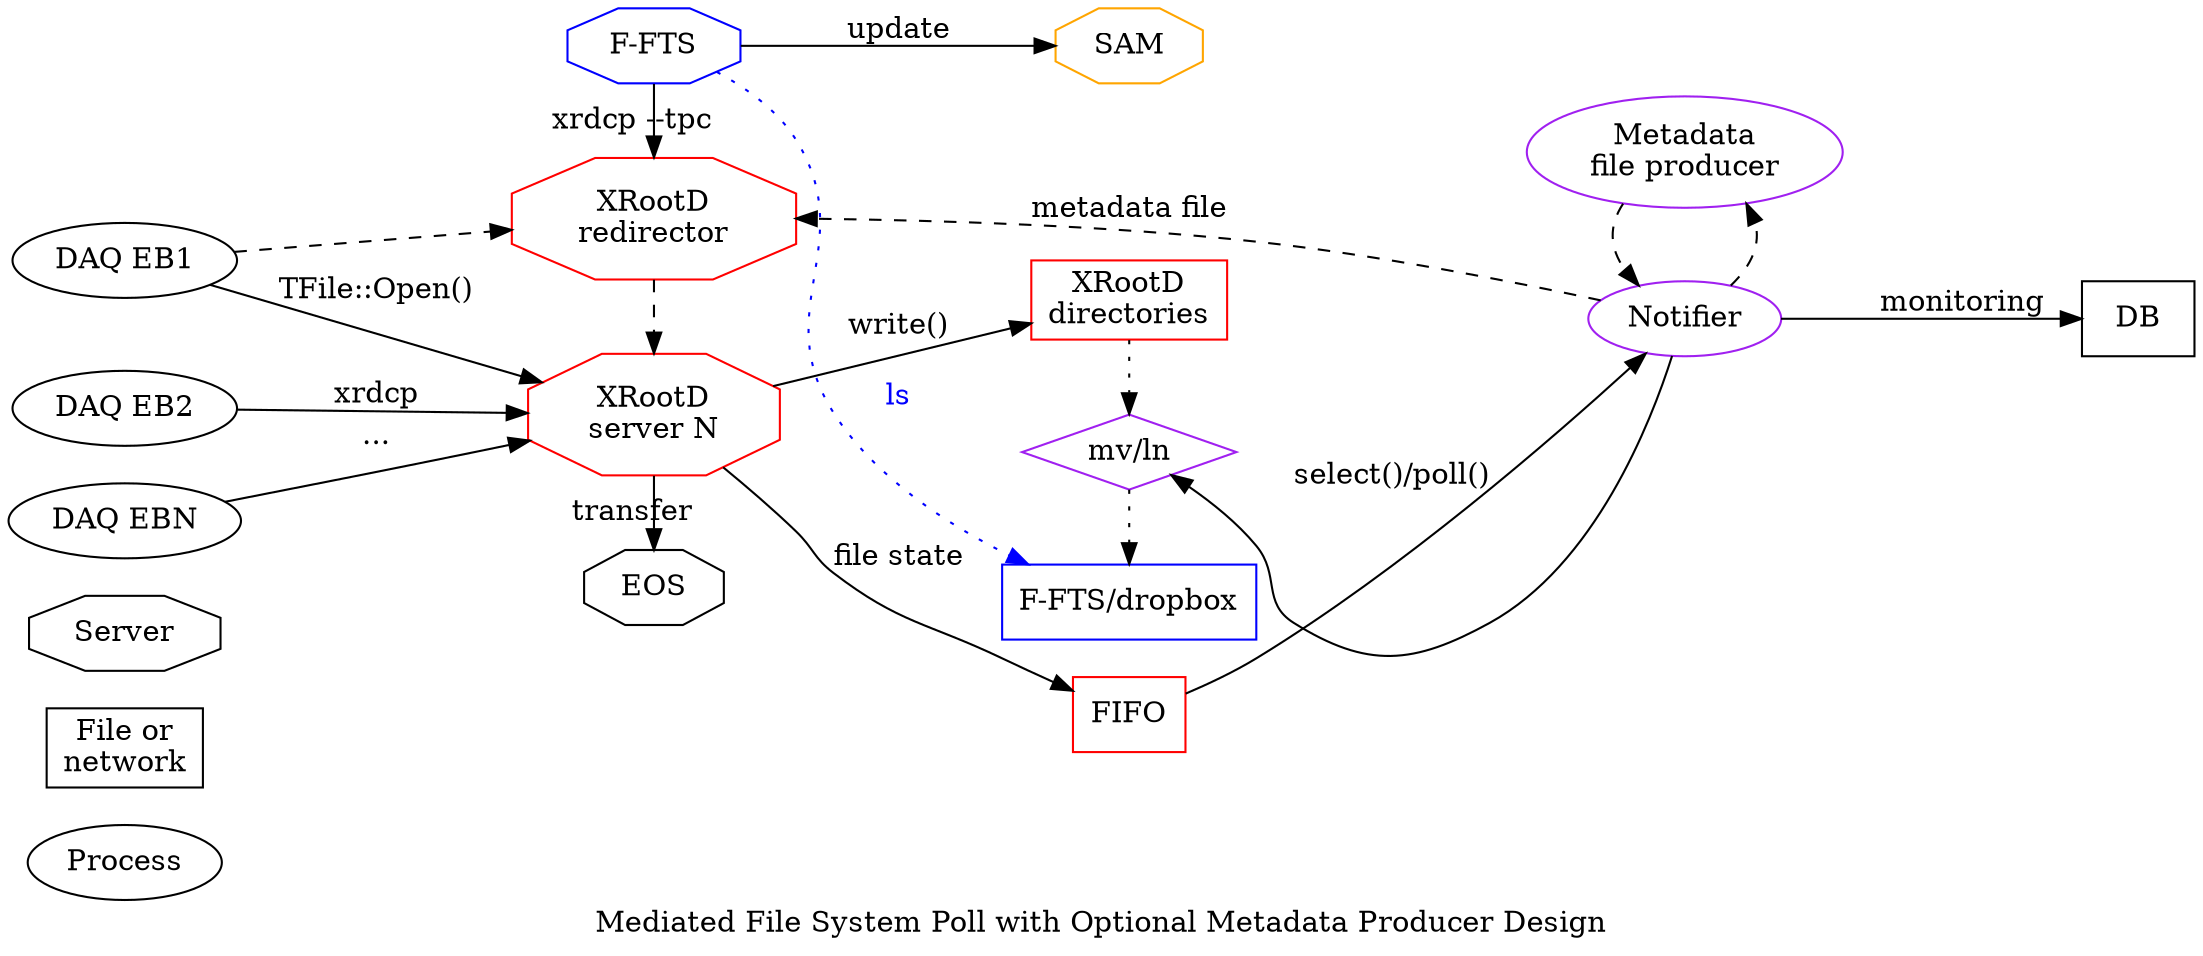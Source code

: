 digraph pdrnotifier {
	label="Mediated File System Poll with Optional Metadata Producer Design";
	rankdir=LR;
	
	processes[label="Process"];
	file[label="File or\nnetwork",shape=box];
	server[label="Server",shape=octagon];


	daq1[label="DAQ EB1"];
	daq2[label="DAQ EB2"];
	daqn[label="DAQ EBN"];
	

	fifo[shape=box,label="FIFO",color=red];
	notifier[label="Notifier",color="purple"];
	mdfp[label="Metadata\nfile producer",color="purple"];
	
	xrootdrdr[shape=octagon,label="XRootD\nredirector",color=red]
	xrootd[shape=octagon,label="XRootD\nserver N",color=red]
	eos[shape=octagon,label="EOS"]

	xrdfs[shape=box,label="XRootD\ndirectories",color=red];
	ftsfs[shape=box,label="F-FTS/dropbox",color=blue];
	mvln[shape=diamond,label="mv/ln",color=purple];
	
	
	db[shape=box, label="DB"];

	fts[shape=octagon,label="F-FTS",color="blue"];
	sam[shape=octagon,label="SAM",color="orange"];

	{rank="same"; xrootdrdr; xrootd; eos; fts}
	{rank="same"; notifier; mdfp}

	{rank="same"; fifo; xrdfs; mvln; ftsfs}
	

	daq1->xrootdrdr[style=dashed];
	xrootdrdr->xrootd[style=dashed];

	daq1->xrootd[label="TFile::Open()"];
	daq2->xrootd[label="xrdcp"];
	daqn->xrootd[label="..."];

	xrootd->fifo[label="file state"];
	fifo->notifier[label="select()/poll()"];

	notifier->mdfp->notifier[style=dashed];
	notifier->xrootdrdr[style=dashed,label="metadata file"];
	notifier->db[label="monitoring"];

	fts->xrootdrdr[label="xrdcp --tpc"];
	fts->sam[label="update"];
	
	xrootd->xrdfs[label="write()", constraint=false];
	notifier->mvln[constraint=false];

	xrdfs->mvln->ftsfs[style=dotted];
	
	fts->ftsfs[style=dotted, label="ls", constraint=false, color=blue, fontcolor=blue];
	
	

	xrootd->eos[label="transfer"];
}